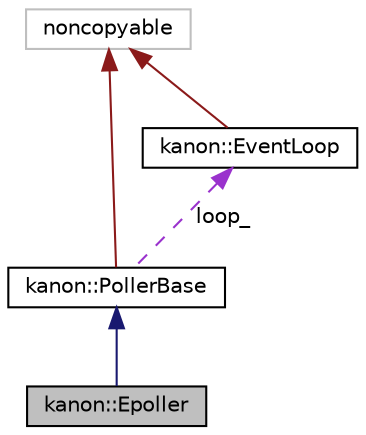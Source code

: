 digraph "kanon::Epoller"
{
 // INTERACTIVE_SVG=YES
 // LATEX_PDF_SIZE
  bgcolor="transparent";
  edge [fontname="Helvetica",fontsize="10",labelfontname="Helvetica",labelfontsize="10"];
  node [fontname="Helvetica",fontsize="10",shape=record];
  Node1 [label="kanon::Epoller",height=0.2,width=0.4,color="black", fillcolor="grey75", style="filled", fontcolor="black",tooltip="Demultiplexer (epoll(2) wrapper)"];
  Node2 -> Node1 [dir="back",color="midnightblue",fontsize="10",style="solid",fontname="Helvetica"];
  Node2 [label="kanon::PollerBase",height=0.2,width=0.4,color="black",URL="$classkanon_1_1PollerBase.html",tooltip="Abstract base class of Poller and Epoller."];
  Node3 -> Node2 [dir="back",color="firebrick4",fontsize="10",style="solid",fontname="Helvetica"];
  Node3 [label="noncopyable",height=0.2,width=0.4,color="grey75",tooltip=" "];
  Node4 -> Node2 [dir="back",color="darkorchid3",fontsize="10",style="dashed",label=" loop_" ,fontname="Helvetica"];
  Node4 [label="kanon::EventLoop",height=0.2,width=0.4,color="black",URL="$classkanon_1_1EventLoop.html",tooltip="A loop that process various events."];
  Node3 -> Node4 [dir="back",color="firebrick4",fontsize="10",style="solid",fontname="Helvetica"];
}
